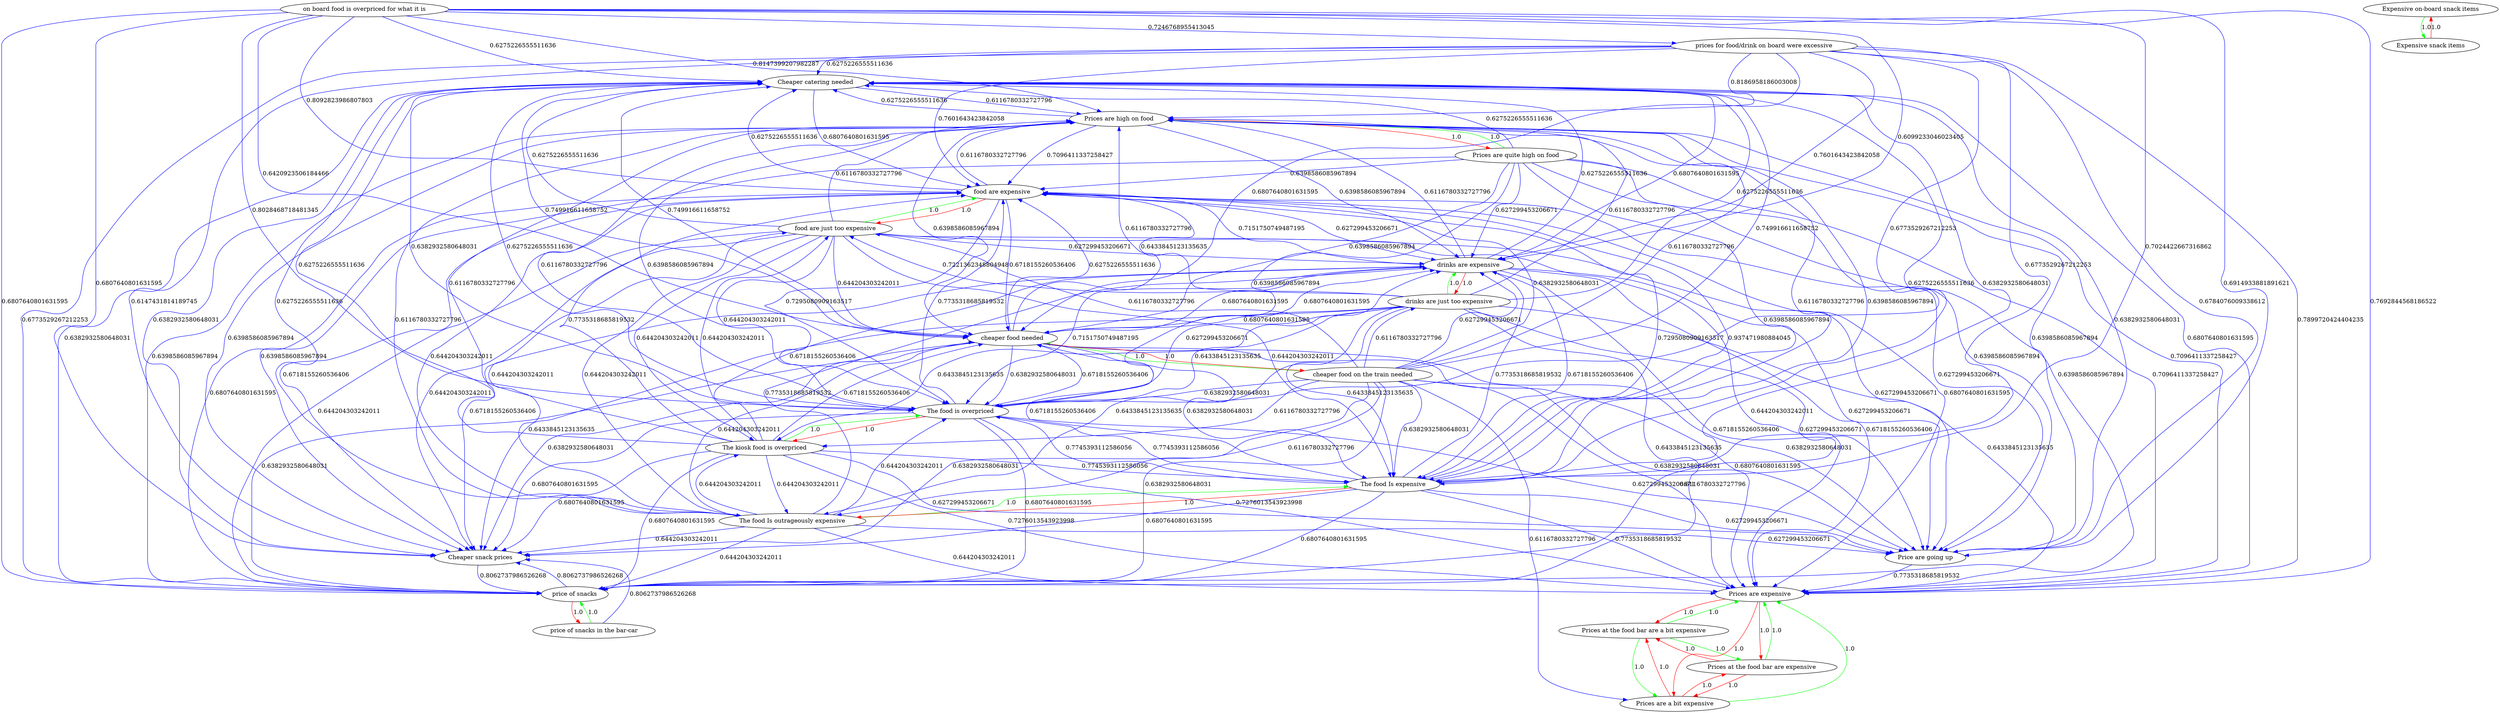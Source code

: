 digraph rawGraph {
"Cheaper catering needed";"Cheaper snack prices";"Expensive on-board snack items";"Expensive snack items";"Price are going up";"Prices are quite high on food";"Prices are high on food";"Prices at the food bar are a bit expensive";"Prices at the food bar are expensive";"Prices are expensive";"Prices are a bit expensive";"The food Is outrageously expensive";"The food Is expensive";"The kiosk food is overpriced";"The food is overpriced";"cheaper food on the train needed";"cheaper food needed";"drinks are just too expensive";"drinks are expensive";"food are just too expensive";"food are expensive";"on board food is overpriced for what it is";"price of snacks in the bar-car";"price of snacks";"prices for food/drink on board were excessive";"Expensive on-board snack items" -> "Expensive snack items" [label=1.0] [color=green]
"Expensive snack items" -> "Expensive on-board snack items" [label=1.0] [color=red]
"Cheaper catering needed" -> "Price are going up" [label=0.6382932580648031] [color=blue]
"Prices are quite high on food" -> "Prices are high on food" [label=1.0] [color=green]
"Prices are high on food" -> "Prices are quite high on food" [label=1.0] [color=red]
"Cheaper catering needed" -> "Prices are high on food" [label=0.6116780332727796] [color=blue]
"Prices are high on food" -> "Price are going up" [label=0.6398586085967894] [color=blue]
"Prices at the food bar are a bit expensive" -> "Prices at the food bar are expensive" [label=1.0] [color=green]
"Prices at the food bar are expensive" -> "Prices are expensive" [label=1.0] [color=green]
"Prices at the food bar are a bit expensive" -> "Prices are a bit expensive" [label=1.0] [color=green]
"Prices are a bit expensive" -> "Prices are expensive" [label=1.0] [color=green]
"Prices at the food bar are a bit expensive" -> "Prices are expensive" [label=1.0] [color=green]
"Prices at the food bar are expensive" -> "Prices at the food bar are a bit expensive" [label=1.0] [color=red]
"Prices at the food bar are expensive" -> "Prices are a bit expensive" [label=1.0] [color=red]
"Prices are expensive" -> "Prices at the food bar are a bit expensive" [label=1.0] [color=red]
"Prices are expensive" -> "Prices at the food bar are expensive" [label=1.0] [color=red]
"Prices are expensive" -> "Prices are a bit expensive" [label=1.0] [color=red]
"Prices are a bit expensive" -> "Prices at the food bar are a bit expensive" [label=1.0] [color=red]
"Prices are a bit expensive" -> "Prices at the food bar are expensive" [label=1.0] [color=red]
"Cheaper catering needed" -> "Prices are expensive" [label=0.6807640801631595] [color=blue]
"Prices are high on food" -> "Prices are expensive" [label=0.7096411337258427] [color=blue]
"Price are going up" -> "Prices are expensive" [label=0.7735318685819532] [color=blue]
"Prices are quite high on food" -> "Prices are expensive" [label=0.7096411337258427] [color=blue]
"The food Is outrageously expensive" -> "The food Is expensive" [label=1.0] [color=green]
"The food Is expensive" -> "The food Is outrageously expensive" [label=1.0] [color=red]
"Cheaper catering needed" -> "The food Is expensive" [label=0.6382932580648031] [color=blue]
"The food Is expensive" -> "Prices are expensive" [label=0.7735318685819532] [color=blue]
"Prices are high on food" -> "The food Is expensive" [label=0.6398586085967894] [color=blue]
"The kiosk food is overpriced" -> "The food is overpriced" [label=1.0] [color=green]
"The food is overpriced" -> "The kiosk food is overpriced" [label=1.0] [color=red]
"The food is overpriced" -> "The food Is expensive" [label=0.7745393112586056] [color=blue]
"The food Is expensive" -> "The food is overpriced" [label=0.7745393112586056] [color=blue]
"The food Is outrageously expensive" -> "The kiosk food is overpriced" [label=0.644204303242011] [color=blue]
"The kiosk food is overpriced" -> "The food Is outrageously expensive" [label=0.644204303242011] [color=blue]
"Cheaper catering needed" -> "The food is overpriced" [label=0.6382932580648031] [color=blue]
"The food is overpriced" -> "Prices are expensive" [label=0.7276013543923998] [color=blue]
"Prices are high on food" -> "The food is overpriced" [label=0.6398586085967894] [color=blue]
"The food is overpriced" -> "Price are going up" [label=0.627299453206671] [color=blue]
"The food is overpriced" -> "Cheaper snack prices" [label=0.6807640801631595] [color=blue]
"The food Is outrageously expensive" -> "The food is overpriced" [label=0.644204303242011] [color=blue]
"The kiosk food is overpriced" -> "The food Is expensive" [label=0.7745393112586056] [color=blue]
"The kiosk food is overpriced" -> "Prices are expensive" [label=0.7276013543923998] [color=blue]
"cheaper food on the train needed" -> "cheaper food needed" [label=1.0] [color=green]
"cheaper food needed" -> "cheaper food on the train needed" [label=1.0] [color=red]
"Cheaper catering needed" -> "cheaper food needed" [label=0.749916611658752] [color=blue]
"cheaper food needed" -> "Cheaper catering needed" [label=0.749916611658752] [color=blue]
"cheaper food needed" -> "Prices are expensive" [label=0.6807640801631595] [color=blue]
"cheaper food on the train needed" -> "Prices are a bit expensive" [label=0.6116780332727796] [color=blue]
"cheaper food needed" -> "Price are going up" [label=0.6382932580648031] [color=blue]
"cheaper food on the train needed" -> "Cheaper catering needed" [label=0.749916611658752] [color=blue]
"cheaper food on the train needed" -> "Prices are expensive" [label=0.6116780332727796] [color=blue]
"cheaper food on the train needed" -> "Price are going up" [label=0.6382932580648031] [color=blue]
"cheaper food needed" -> "The food is overpriced" [label=0.6382932580648031] [color=blue]
"cheaper food on the train needed" -> "The food is overpriced" [label=0.6382932580648031] [color=blue]
"drinks are just too expensive" -> "drinks are expensive" [label=1.0] [color=green]
"drinks are expensive" -> "drinks are just too expensive" [label=1.0] [color=red]
"drinks are expensive" -> "The food Is expensive" [label=0.6718155260536406] [color=blue]
"The food Is expensive" -> "drinks are expensive" [label=0.7735318685819532] [color=blue]
"drinks are just too expensive" -> "The food Is outrageously expensive" [label=0.6433845123135635] [color=blue]
"Cheaper catering needed" -> "drinks are expensive" [label=0.6807640801631595] [color=blue]
"drinks are expensive" -> "cheaper food needed" [label=0.6807640801631595] [color=blue]
"cheaper food needed" -> "drinks are expensive" [label=0.6807640801631595] [color=blue]
"cheaper food on the train needed" -> "drinks are just too expensive" [label=0.6116780332727796] [color=blue]
"food are just too expensive" -> "food are expensive" [label=1.0] [color=green]
"food are expensive" -> "food are just too expensive" [label=1.0] [color=red]
"The food is overpriced" -> "food are expensive" [label=0.7735318685819532] [color=blue]
"food are expensive" -> "The food Is expensive" [label=0.7295080909163517] [color=blue]
"The food Is expensive" -> "food are expensive" [label=0.937471980884045] [color=blue]
"The food Is outrageously expensive" -> "food are just too expensive" [label=0.644204303242011] [color=blue]
"food are just too expensive" -> "The food Is outrageously expensive" [label=0.644204303242011] [color=blue]
"Cheaper catering needed" -> "food are expensive" [label=0.6807640801631595] [color=blue]
"cheaper food needed" -> "food are expensive" [label=0.6275226555511636] [color=blue]
"Prices are high on food" -> "food are expensive" [label=0.7096411337258427] [color=blue]
"drinks are expensive" -> "food are expensive" [label=0.7151750749487195] [color=blue]
"drinks are just too expensive" -> "food are just too expensive" [label=0.7221362348804948] [color=blue]
"food are just too expensive" -> "The food is overpriced" [label=0.644204303242011] [color=blue]
"food are expensive" -> "The food is overpriced" [label=0.7295080909163517] [color=blue]
"on board food is overpriced for what it is" -> "The food is overpriced" [label=0.8028468718481345] [color=blue]
"on board food is overpriced for what it is" -> "food are expensive" [label=0.8092823986807803] [color=blue]
"on board food is overpriced for what it is" -> "The food Is expensive" [label=0.7024422667316862] [color=blue]
"on board food is overpriced for what it is" -> "Prices are expensive" [label=0.7692844568186522] [color=blue]
"on board food is overpriced for what it is" -> "cheaper food needed" [label=0.6420923506184466] [color=blue]
"on board food is overpriced for what it is" -> "Prices are high on food" [label=0.8147399207982287] [color=blue]
"on board food is overpriced for what it is" -> "Price are going up" [label=0.6914933881891621] [color=blue]
"on board food is overpriced for what it is" -> "Cheaper snack prices" [label=0.6807640801631595] [color=blue]
"on board food is overpriced for what it is" -> "drinks are expensive" [label=0.6099233046023405] [color=blue]
"price of snacks in the bar-car" -> "price of snacks" [label=1.0] [color=green]
"price of snacks" -> "price of snacks in the bar-car" [label=1.0] [color=red]
"The food is overpriced" -> "price of snacks" [label=0.6807640801631595] [color=blue]
"on board food is overpriced for what it is" -> "price of snacks" [label=0.6807640801631595] [color=blue]
"price of snacks" -> "Cheaper snack prices" [label=0.8062737986526268] [color=blue]
"Cheaper snack prices" -> "price of snacks" [label=0.8062737986526268] [color=blue]
"price of snacks in the bar-car" -> "Cheaper snack prices" [label=0.8062737986526268] [color=blue]
"prices for food/drink on board were excessive" -> "The food is overpriced" [label=0.6773529267212253] [color=blue]
"on board food is overpriced for what it is" -> "prices for food/drink on board were excessive" [label=0.7246768955413045] [color=blue]
"prices for food/drink on board were excessive" -> "Prices are high on food" [label=0.8186958186003008] [color=blue]
"prices for food/drink on board were excessive" -> "The food Is expensive" [label=0.6773529267212253] [color=blue]
"prices for food/drink on board were excessive" -> "food are expensive" [label=0.7601643423842058] [color=blue]
"prices for food/drink on board were excessive" -> "Prices are expensive" [label=0.7899720424404235] [color=blue]
"prices for food/drink on board were excessive" -> "cheaper food needed" [label=0.6807640801631595] [color=blue]
"prices for food/drink on board were excessive" -> "Cheaper snack prices" [label=0.6147431814189745] [color=blue]
"prices for food/drink on board were excessive" -> "Price are going up" [label=0.6784076009338612] [color=blue]
"prices for food/drink on board were excessive" -> "drinks are expensive" [label=0.7601643423842058] [color=blue]
"Cheaper catering needed" -> "price of snacks" [label=0.6382932580648031] [color=blue]
"Cheaper catering needed" -> "Cheaper snack prices" [label=0.6382932580648031] [color=blue]
"Prices are quite high on food" -> "The food is overpriced" [label=0.6398586085967894] [color=blue]
"Prices are quite high on food" -> "The food Is expensive" [label=0.6398586085967894] [color=blue]
"Prices are quite high on food" -> "food are expensive" [label=0.6398586085967894] [color=blue]
"Prices are quite high on food" -> "Price are going up" [label=0.6398586085967894] [color=blue]
"Prices are high on food" -> "price of snacks" [label=0.6398586085967894] [color=blue]
"Prices are high on food" -> "Cheaper snack prices" [label=0.6398586085967894] [color=blue]
"Prices are high on food" -> "drinks are expensive" [label=0.6398586085967894] [color=blue]
"The food Is outrageously expensive" -> "food are expensive" [label=0.644204303242011] [color=blue]
"The food Is outrageously expensive" -> "price of snacks" [label=0.644204303242011] [color=blue]
"The food Is outrageously expensive" -> "Prices are expensive" [label=0.644204303242011] [color=blue]
"The food Is outrageously expensive" -> "Price are going up" [label=0.627299453206671] [color=blue]
"The food Is outrageously expensive" -> "Cheaper snack prices" [label=0.644204303242011] [color=blue]
"The food Is outrageously expensive" -> "drinks are expensive" [label=0.7735318685819532] [color=blue]
"The food Is expensive" -> "price of snacks" [label=0.6807640801631595] [color=blue]
"The food Is expensive" -> "cheaper food needed" [label=0.6718155260536406] [color=blue]
"The food Is expensive" -> "Price are going up" [label=0.627299453206671] [color=blue]
"The food Is expensive" -> "Cheaper snack prices" [label=0.6807640801631595] [color=blue]
"The kiosk food is overpriced" -> "food are expensive" [label=0.7735318685819532] [color=blue]
"The kiosk food is overpriced" -> "food are just too expensive" [label=0.644204303242011] [color=blue]
"The kiosk food is overpriced" -> "price of snacks" [label=0.6807640801631595] [color=blue]
"The kiosk food is overpriced" -> "cheaper food needed" [label=0.6718155260536406] [color=blue]
"The kiosk food is overpriced" -> "Price are going up" [label=0.627299453206671] [color=blue]
"The kiosk food is overpriced" -> "Cheaper snack prices" [label=0.6807640801631595] [color=blue]
"The kiosk food is overpriced" -> "drinks are expensive" [label=0.6718155260536406] [color=blue]
"The food is overpriced" -> "cheaper food needed" [label=0.6718155260536406] [color=blue]
"The food is overpriced" -> "drinks are expensive" [label=0.627299453206671] [color=blue]
"cheaper food on the train needed" -> "The food Is outrageously expensive" [label=0.6116780332727796] [color=blue]
"cheaper food on the train needed" -> "The food Is expensive" [label=0.6382932580648031] [color=blue]
"cheaper food on the train needed" -> "food are expensive" [label=0.6382932580648031] [color=blue]
"cheaper food on the train needed" -> "food are just too expensive" [label=0.6116780332727796] [color=blue]
"cheaper food on the train needed" -> "price of snacks" [label=0.6382932580648031] [color=blue]
"cheaper food on the train needed" -> "Prices are high on food" [label=0.6116780332727796] [color=blue]
"cheaper food on the train needed" -> "Cheaper snack prices" [label=0.6382932580648031] [color=blue]
"cheaper food on the train needed" -> "drinks are expensive" [label=0.627299453206671] [color=blue]
"cheaper food needed" -> "The food Is expensive" [label=0.6382932580648031] [color=blue]
"cheaper food needed" -> "price of snacks" [label=0.6382932580648031] [color=blue]
"cheaper food needed" -> "Prices are high on food" [label=0.6116780332727796] [color=blue]
"cheaper food needed" -> "Cheaper snack prices" [label=0.6382932580648031] [color=blue]
"drinks are just too expensive" -> "The food is overpriced" [label=0.6433845123135635] [color=blue]
"drinks are just too expensive" -> "The kiosk food is overpriced" [label=0.6433845123135635] [color=blue]
"drinks are just too expensive" -> "The food Is expensive" [label=0.6433845123135635] [color=blue]
"drinks are just too expensive" -> "food are expensive" [label=0.6433845123135635] [color=blue]
"drinks are just too expensive" -> "price of snacks" [label=0.6433845123135635] [color=blue]
"drinks are just too expensive" -> "Prices are expensive" [label=0.6433845123135635] [color=blue]
"drinks are just too expensive" -> "cheaper food needed" [label=0.6807640801631595] [color=blue]
"drinks are just too expensive" -> "Price are going up" [label=0.627299453206671] [color=blue]
"drinks are just too expensive" -> "Cheaper snack prices" [label=0.6433845123135635] [color=blue]
"drinks are expensive" -> "The food is overpriced" [label=0.7151750749487195] [color=blue]
"drinks are expensive" -> "Cheaper catering needed" [label=0.6275226555511636] [color=blue]
"drinks are expensive" -> "price of snacks" [label=0.6718155260536406] [color=blue]
"drinks are expensive" -> "Prices are expensive" [label=0.6718155260536406] [color=blue]
"drinks are expensive" -> "Prices are high on food" [label=0.6116780332727796] [color=blue]
"drinks are expensive" -> "Price are going up" [label=0.627299453206671] [color=blue]
"drinks are expensive" -> "Cheaper snack prices" [label=0.6718155260536406] [color=blue]
"food are just too expensive" -> "The kiosk food is overpriced" [label=0.644204303242011] [color=blue]
"food are just too expensive" -> "The food Is expensive" [label=0.644204303242011] [color=blue]
"food are just too expensive" -> "price of snacks" [label=0.644204303242011] [color=blue]
"food are just too expensive" -> "Prices are expensive" [label=0.644204303242011] [color=blue]
"food are just too expensive" -> "cheaper food needed" [label=0.644204303242011] [color=blue]
"food are just too expensive" -> "Price are going up" [label=0.627299453206671] [color=blue]
"food are just too expensive" -> "Cheaper snack prices" [label=0.644204303242011] [color=blue]
"food are just too expensive" -> "drinks are expensive" [label=0.627299453206671] [color=blue]
"food are expensive" -> "price of snacks" [label=0.6807640801631595] [color=blue]
"food are expensive" -> "Prices are expensive" [label=0.6807640801631595] [color=blue]
"food are expensive" -> "cheaper food needed" [label=0.6718155260536406] [color=blue]
"food are expensive" -> "Price are going up" [label=0.627299453206671] [color=blue]
"food are expensive" -> "Cheaper snack prices" [label=0.6718155260536406] [color=blue]
"food are expensive" -> "drinks are expensive" [label=0.627299453206671] [color=blue]
"on board food is overpriced for what it is" -> "Cheaper catering needed" [label=0.6275226555511636] [color=blue]
"prices for food/drink on board were excessive" -> "Cheaper catering needed" [label=0.6275226555511636] [color=blue]
"prices for food/drink on board were excessive" -> "price of snacks" [label=0.6773529267212253] [color=blue]
"Prices are quite high on food" -> "price of snacks" [label=0.6398586085967894] [color=blue]
"Prices are quite high on food" -> "cheaper food needed" [label=0.6398586085967894] [color=blue]
"Prices are quite high on food" -> "Cheaper snack prices" [label=0.6398586085967894] [color=blue]
"Prices are quite high on food" -> "drinks are expensive" [label=0.627299453206671] [color=blue]
"Prices are high on food" -> "Cheaper catering needed" [label=0.6275226555511636] [color=blue]
"Prices are high on food" -> "cheaper food needed" [label=0.6398586085967894] [color=blue]
"The food Is outrageously expensive" -> "Cheaper catering needed" [label=0.6275226555511636] [color=blue]
"The food Is outrageously expensive" -> "Prices are high on food" [label=0.6116780332727796] [color=blue]
"The food Is outrageously expensive" -> "cheaper food needed" [label=0.644204303242011] [color=blue]
"The food Is expensive" -> "Cheaper catering needed" [label=0.6275226555511636] [color=blue]
"The food Is expensive" -> "Prices are high on food" [label=0.6116780332727796] [color=blue]
"The kiosk food is overpriced" -> "Cheaper catering needed" [label=0.6275226555511636] [color=blue]
"The kiosk food is overpriced" -> "Prices are high on food" [label=0.6116780332727796] [color=blue]
"The food is overpriced" -> "Cheaper catering needed" [label=0.6275226555511636] [color=blue]
"The food is overpriced" -> "Prices are high on food" [label=0.6116780332727796] [color=blue]
"cheaper food on the train needed" -> "The kiosk food is overpriced" [label=0.6116780332727796] [color=blue]
"drinks are just too expensive" -> "Cheaper catering needed" [label=0.6275226555511636] [color=blue]
"drinks are just too expensive" -> "Prices are high on food" [label=0.6116780332727796] [color=blue]
"food are just too expensive" -> "Cheaper catering needed" [label=0.6275226555511636] [color=blue]
"food are just too expensive" -> "Prices are high on food" [label=0.6116780332727796] [color=blue]
"food are expensive" -> "Cheaper catering needed" [label=0.6275226555511636] [color=blue]
"food are expensive" -> "Prices are high on food" [label=0.6116780332727796] [color=blue]
"Prices are quite high on food" -> "Cheaper catering needed" [label=0.6275226555511636] [color=blue]
}